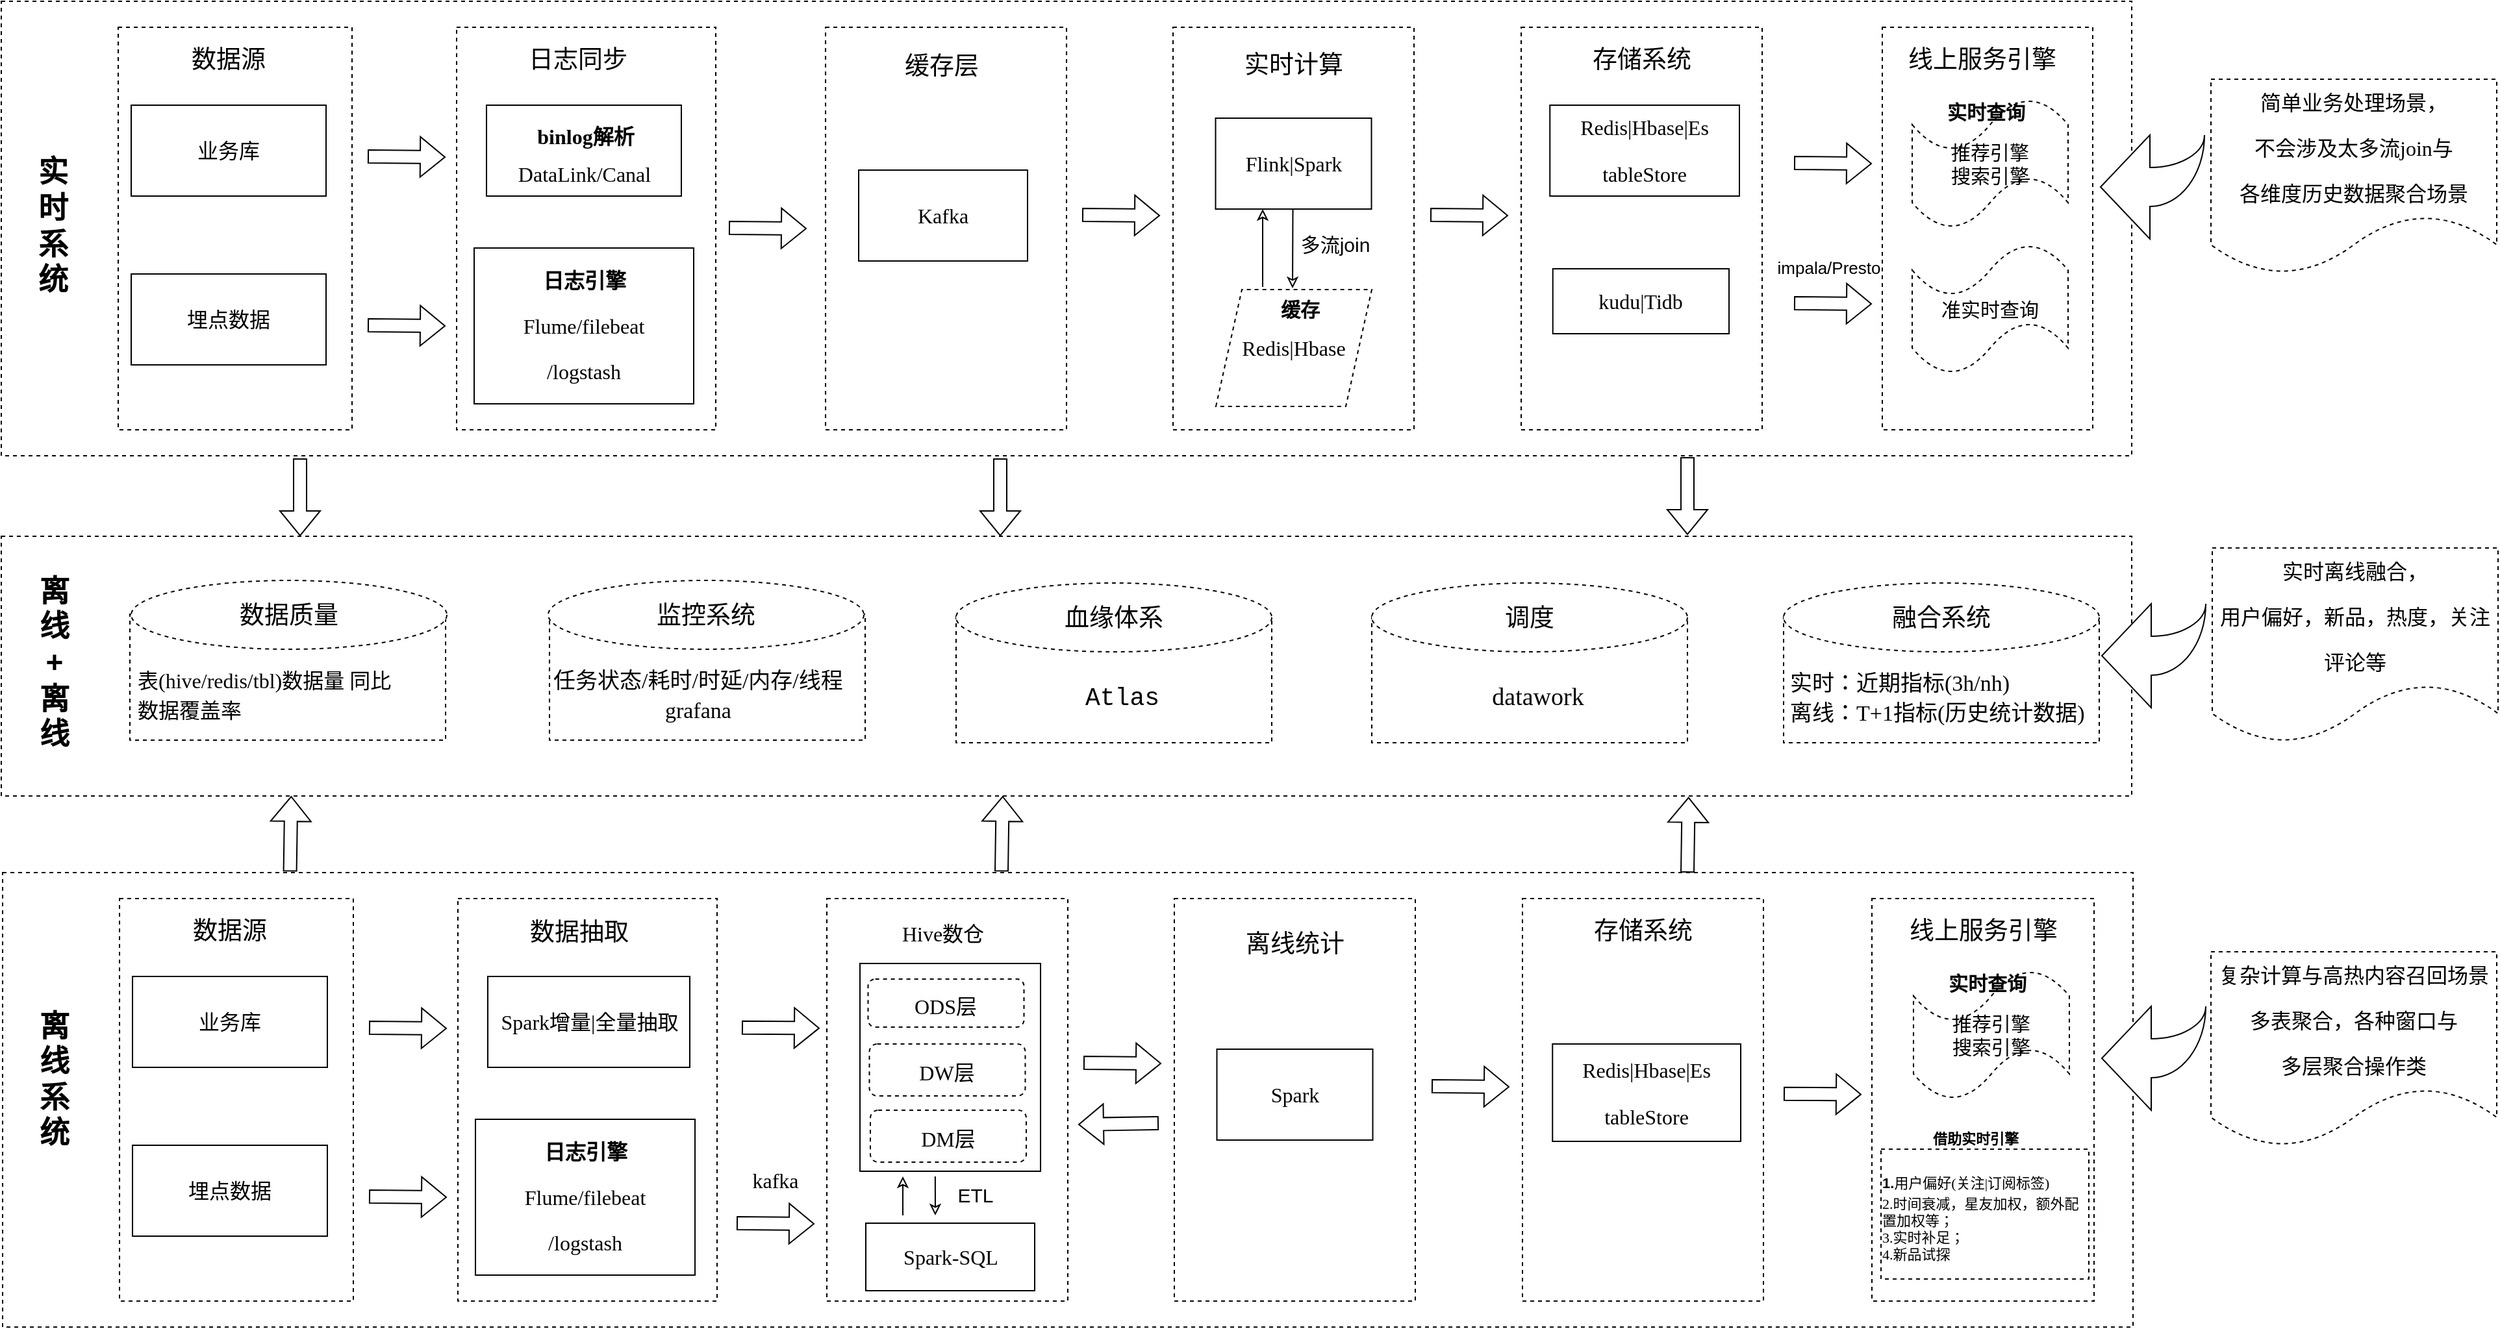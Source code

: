 <mxfile version="16.5.6" type="github">
  <diagram id="tP0htK_A89CHBBAlXfLt" name="Page-1">
    <mxGraphModel dx="1745" dy="1085" grid="1" gridSize="10" guides="1" tooltips="1" connect="1" arrows="1" fold="1" page="1" pageScale="1" pageWidth="2339" pageHeight="3300" background="none" math="0" shadow="0">
      <root>
        <mxCell id="0" />
        <mxCell id="1" parent="0" />
        <mxCell id="vU2qt1rbrAaDwHg2KqTE-142" value="" style="rounded=0;whiteSpace=wrap;html=1;shadow=0;dashed=1;sketch=0;fontFamily=Verdana;fontSize=17;strokeColor=default;" vertex="1" parent="1">
          <mxGeometry x="160" y="642" width="1640" height="200" as="geometry" />
        </mxCell>
        <mxCell id="vU2qt1rbrAaDwHg2KqTE-131" value="" style="rounded=0;whiteSpace=wrap;html=1;shadow=0;dashed=1;sketch=0;fontFamily=Verdana;fontSize=19;strokeColor=default;" vertex="1" parent="1">
          <mxGeometry x="1532" y="704" width="243" height="97" as="geometry" />
        </mxCell>
        <mxCell id="vU2qt1rbrAaDwHg2KqTE-122" value="" style="rounded=0;whiteSpace=wrap;html=1;shadow=0;dashed=1;sketch=0;fontFamily=Verdana;fontSize=11;" vertex="1" parent="1">
          <mxGeometry x="1621" y="1095" width="142" height="130" as="geometry" />
        </mxCell>
        <mxCell id="vU2qt1rbrAaDwHg2KqTE-60" value="" style="rounded=0;whiteSpace=wrap;html=1;shadow=0;dashed=1;sketch=0;fontSize=13;" vertex="1" parent="1">
          <mxGeometry x="160" y="230" width="1640" height="350" as="geometry" />
        </mxCell>
        <mxCell id="vU2qt1rbrAaDwHg2KqTE-56" value="" style="rounded=0;whiteSpace=wrap;html=1;dashed=1;" vertex="1" parent="1">
          <mxGeometry x="1608" y="250" width="162" height="310" as="geometry" />
        </mxCell>
        <mxCell id="vU2qt1rbrAaDwHg2KqTE-27" value="" style="rounded=0;whiteSpace=wrap;html=1;dashed=1;" vertex="1" parent="1">
          <mxGeometry x="1062" y="250" width="185.5" height="310" as="geometry" />
        </mxCell>
        <mxCell id="vU2qt1rbrAaDwHg2KqTE-24" value="" style="rounded=0;whiteSpace=wrap;html=1;dashed=1;" vertex="1" parent="1">
          <mxGeometry x="794.5" y="250" width="185.5" height="310" as="geometry" />
        </mxCell>
        <mxCell id="vU2qt1rbrAaDwHg2KqTE-21" value="" style="rounded=0;whiteSpace=wrap;html=1;dashed=1;" vertex="1" parent="1">
          <mxGeometry x="510.5" y="250" width="199.5" height="310" as="geometry" />
        </mxCell>
        <mxCell id="vU2qt1rbrAaDwHg2KqTE-18" value="" style="rounded=0;whiteSpace=wrap;html=1;dashed=1;" vertex="1" parent="1">
          <mxGeometry x="250" y="250" width="180" height="310" as="geometry" />
        </mxCell>
        <mxCell id="vU2qt1rbrAaDwHg2KqTE-1" value="&lt;pre style=&quot;background-color: rgb(255 , 255 , 255) ; font-family: &amp;#34;menlo&amp;#34; ; font-size: 12pt&quot;&gt;&lt;br&gt;&lt;/pre&gt;&lt;pre style=&quot;background-color: rgb(255 , 255 , 255) ; font-family: &amp;#34;menlo&amp;#34; ; font-size: 12pt&quot;&gt;DataLink/Canal&lt;/pre&gt;" style="rounded=0;whiteSpace=wrap;html=1;" vertex="1" parent="1">
          <mxGeometry x="533.5" y="310" width="150" height="70" as="geometry" />
        </mxCell>
        <mxCell id="vU2qt1rbrAaDwHg2KqTE-3" value="&lt;pre style=&quot;background-color: rgb(255 , 255 , 255) ; font-family: &amp;#34;menlo&amp;#34; ; font-size: 12pt&quot;&gt;Kafka&lt;/pre&gt;" style="rounded=0;whiteSpace=wrap;html=1;" vertex="1" parent="1">
          <mxGeometry x="820" y="360" width="130" height="70" as="geometry" />
        </mxCell>
        <mxCell id="vU2qt1rbrAaDwHg2KqTE-4" value="&lt;pre style=&quot;background-color: rgb(255 , 255 , 255) ; font-family: &amp;#34;menlo&amp;#34; ; font-size: 12pt&quot;&gt;Flink|Spark&lt;/pre&gt;" style="rounded=0;whiteSpace=wrap;html=1;" vertex="1" parent="1">
          <mxGeometry x="1094.75" y="320" width="120" height="70" as="geometry" />
        </mxCell>
        <mxCell id="vU2qt1rbrAaDwHg2KqTE-7" value="" style="shape=flexArrow;endArrow=classic;html=1;rounded=0;" edge="1" parent="1">
          <mxGeometry width="50" height="50" relative="1" as="geometry">
            <mxPoint x="442" y="349.5" as="sourcePoint" />
            <mxPoint x="502" y="350" as="targetPoint" />
          </mxGeometry>
        </mxCell>
        <mxCell id="vU2qt1rbrAaDwHg2KqTE-10" value="&lt;pre style=&quot;background-color: rgb(255 , 255 , 255) ; font-family: &amp;#34;menlo&amp;#34; ; font-size: 12pt&quot;&gt;业务库&lt;/pre&gt;" style="rounded=0;whiteSpace=wrap;html=1;" vertex="1" parent="1">
          <mxGeometry x="260" y="310" width="150" height="70" as="geometry" />
        </mxCell>
        <mxCell id="vU2qt1rbrAaDwHg2KqTE-15" value="&lt;pre style=&quot;background-color: rgb(255 , 255 , 255) ; font-family: &amp;#34;menlo&amp;#34; ; font-size: 12pt&quot;&gt;埋点数据&lt;/pre&gt;" style="rounded=0;whiteSpace=wrap;html=1;" vertex="1" parent="1">
          <mxGeometry x="260" y="440" width="150" height="70" as="geometry" />
        </mxCell>
        <mxCell id="vU2qt1rbrAaDwHg2KqTE-19" value="&lt;pre style=&quot;background-color: rgb(255 , 255 , 255) ; font-family: &amp;#34;menlo&amp;#34; ; font-size: 12pt&quot;&gt;&lt;br&gt;&lt;/pre&gt;&lt;pre style=&quot;background-color: rgb(255 , 255 , 255) ; font-family: &amp;#34;menlo&amp;#34; ; font-size: 12pt&quot;&gt;Flume/filebeat&lt;/pre&gt;&lt;pre style=&quot;background-color: rgb(255 , 255 , 255) ; font-family: &amp;#34;menlo&amp;#34; ; font-size: 12pt&quot;&gt;/logstash&lt;/pre&gt;" style="rounded=0;whiteSpace=wrap;html=1;" vertex="1" parent="1">
          <mxGeometry x="524" y="420" width="169" height="120" as="geometry" />
        </mxCell>
        <mxCell id="vU2qt1rbrAaDwHg2KqTE-20" value="" style="shape=flexArrow;endArrow=classic;html=1;rounded=0;" edge="1" parent="1">
          <mxGeometry width="50" height="50" relative="1" as="geometry">
            <mxPoint x="442" y="479.5" as="sourcePoint" />
            <mxPoint x="502" y="480" as="targetPoint" />
          </mxGeometry>
        </mxCell>
        <mxCell id="vU2qt1rbrAaDwHg2KqTE-22" value="&lt;font style=&quot;font-size: 19px&quot;&gt;数据源&lt;/font&gt;" style="text;html=1;strokeColor=none;fillColor=none;align=center;verticalAlign=middle;whiteSpace=wrap;rounded=0;dashed=1;" vertex="1" parent="1">
          <mxGeometry x="255" y="260" width="160" height="30" as="geometry" />
        </mxCell>
        <mxCell id="vU2qt1rbrAaDwHg2KqTE-23" value="&lt;span style=&quot;font-size: 19px&quot;&gt;日志同步&lt;/span&gt;" style="text;html=1;strokeColor=none;fillColor=none;align=center;verticalAlign=middle;whiteSpace=wrap;rounded=0;dashed=1;" vertex="1" parent="1">
          <mxGeometry x="523.5" y="260" width="160" height="30" as="geometry" />
        </mxCell>
        <mxCell id="vU2qt1rbrAaDwHg2KqTE-25" value="" style="shape=flexArrow;endArrow=classic;html=1;rounded=0;" edge="1" parent="1">
          <mxGeometry width="50" height="50" relative="1" as="geometry">
            <mxPoint x="720" y="404.5" as="sourcePoint" />
            <mxPoint x="780" y="405" as="targetPoint" />
          </mxGeometry>
        </mxCell>
        <mxCell id="vU2qt1rbrAaDwHg2KqTE-26" value="&lt;span style=&quot;font-size: 19px&quot;&gt;缓存层&lt;/span&gt;" style="text;html=1;strokeColor=none;fillColor=none;align=center;verticalAlign=middle;whiteSpace=wrap;rounded=0;dashed=1;" vertex="1" parent="1">
          <mxGeometry x="804" y="265" width="160" height="30" as="geometry" />
        </mxCell>
        <mxCell id="vU2qt1rbrAaDwHg2KqTE-28" value="" style="shape=flexArrow;endArrow=classic;html=1;rounded=0;" edge="1" parent="1">
          <mxGeometry width="50" height="50" relative="1" as="geometry">
            <mxPoint x="992" y="394.5" as="sourcePoint" />
            <mxPoint x="1052" y="395" as="targetPoint" />
          </mxGeometry>
        </mxCell>
        <mxCell id="vU2qt1rbrAaDwHg2KqTE-29" value="&lt;pre style=&quot;background-color: rgb(255 , 255 , 255) ; font-family: &amp;#34;menlo&amp;#34; ; font-size: 12pt&quot;&gt;Redis|Hbase&lt;/pre&gt;" style="shape=parallelogram;perimeter=parallelogramPerimeter;whiteSpace=wrap;html=1;fixedSize=1;dashed=1;fontSize=19;" vertex="1" parent="1">
          <mxGeometry x="1095" y="452" width="120" height="90" as="geometry" />
        </mxCell>
        <mxCell id="vU2qt1rbrAaDwHg2KqTE-30" value="&lt;span style=&quot;font-size: 19px&quot;&gt;实时计算&lt;/span&gt;" style="text;html=1;strokeColor=none;fillColor=none;align=center;verticalAlign=middle;whiteSpace=wrap;rounded=0;dashed=1;" vertex="1" parent="1">
          <mxGeometry x="1075" y="264" width="160" height="30" as="geometry" />
        </mxCell>
        <mxCell id="vU2qt1rbrAaDwHg2KqTE-31" value="&lt;font size=&quot;1&quot;&gt;&lt;b style=&quot;font-size: 15px&quot;&gt;缓存&lt;/b&gt;&lt;/font&gt;" style="text;html=1;strokeColor=none;fillColor=none;align=center;verticalAlign=middle;whiteSpace=wrap;rounded=0;dashed=1;fontSize=19;" vertex="1" parent="1">
          <mxGeometry x="1130" y="452" width="60" height="30" as="geometry" />
        </mxCell>
        <mxCell id="vU2qt1rbrAaDwHg2KqTE-34" value="&lt;pre style=&quot;background-color: rgb(255 , 255 , 255) ; font-family: &amp;#34;menlo&amp;#34; ; font-size: 12pt&quot;&gt;&lt;b&gt;binlog解析&lt;/b&gt;&lt;/pre&gt;" style="text;html=1;strokeColor=none;fillColor=none;align=center;verticalAlign=middle;whiteSpace=wrap;rounded=0;dashed=1;fontSize=19;" vertex="1" parent="1">
          <mxGeometry x="565.25" y="319" width="90" height="30" as="geometry" />
        </mxCell>
        <mxCell id="vU2qt1rbrAaDwHg2KqTE-35" value="&lt;pre style=&quot;background-color: rgb(255 , 255 , 255) ; font-family: &amp;#34;menlo&amp;#34; ; font-size: 12pt&quot;&gt;&lt;pre style=&quot;font-family: &amp;#34;menlo&amp;#34; ; font-size: 12pt&quot;&gt;&lt;b&gt;日志引擎&lt;/b&gt;&lt;/pre&gt;&lt;/pre&gt;" style="text;html=1;strokeColor=none;fillColor=none;align=center;verticalAlign=middle;whiteSpace=wrap;rounded=0;dashed=1;fontSize=19;" vertex="1" parent="1">
          <mxGeometry x="563.5" y="430" width="90" height="30" as="geometry" />
        </mxCell>
        <mxCell id="vU2qt1rbrAaDwHg2KqTE-36" value="" style="endArrow=classic;html=1;rounded=0;fontSize=15;endFill=0;" edge="1" parent="1">
          <mxGeometry width="50" height="50" relative="1" as="geometry">
            <mxPoint x="1131" y="450" as="sourcePoint" />
            <mxPoint x="1131" y="390" as="targetPoint" />
          </mxGeometry>
        </mxCell>
        <mxCell id="vU2qt1rbrAaDwHg2KqTE-37" value="" style="endArrow=classic;html=1;rounded=0;fontSize=15;endFill=0;entryX=0.4;entryY=-0.033;entryDx=0;entryDy=0;entryPerimeter=0;" edge="1" parent="1" target="vU2qt1rbrAaDwHg2KqTE-31">
          <mxGeometry width="50" height="50" relative="1" as="geometry">
            <mxPoint x="1154.25" y="390" as="sourcePoint" />
            <mxPoint x="1154.25" y="440" as="targetPoint" />
          </mxGeometry>
        </mxCell>
        <mxCell id="vU2qt1rbrAaDwHg2KqTE-38" value="&lt;font size=&quot;1&quot;&gt;&lt;span style=&quot;font-size: 15px&quot;&gt;多流join&lt;/span&gt;&lt;/font&gt;" style="text;html=1;strokeColor=none;fillColor=none;align=center;verticalAlign=middle;whiteSpace=wrap;rounded=0;dashed=1;fontSize=19;" vertex="1" parent="1">
          <mxGeometry x="1157" y="402" width="60" height="30" as="geometry" />
        </mxCell>
        <mxCell id="vU2qt1rbrAaDwHg2KqTE-39" value="" style="rounded=0;whiteSpace=wrap;html=1;dashed=1;" vertex="1" parent="1">
          <mxGeometry x="1330" y="250" width="185.5" height="310" as="geometry" />
        </mxCell>
        <mxCell id="vU2qt1rbrAaDwHg2KqTE-40" value="&lt;pre style=&quot;background-color: rgb(255 , 255 , 255) ; font-family: &amp;#34;menlo&amp;#34; ; font-size: 12pt&quot;&gt;&lt;pre style=&quot;font-family: &amp;#34;menlo&amp;#34; ; font-size: 12pt&quot;&gt;Redis|Hbase|Es&lt;/pre&gt;&lt;pre style=&quot;font-family: &amp;#34;menlo&amp;#34; ; font-size: 12pt&quot;&gt;tableStore&lt;/pre&gt;&lt;/pre&gt;" style="rounded=0;whiteSpace=wrap;html=1;" vertex="1" parent="1">
          <mxGeometry x="1352.13" y="310" width="145.87" height="70" as="geometry" />
        </mxCell>
        <mxCell id="vU2qt1rbrAaDwHg2KqTE-41" value="" style="shape=flexArrow;endArrow=classic;html=1;rounded=0;" edge="1" parent="1">
          <mxGeometry width="50" height="50" relative="1" as="geometry">
            <mxPoint x="1260" y="394.5" as="sourcePoint" />
            <mxPoint x="1320" y="395" as="targetPoint" />
          </mxGeometry>
        </mxCell>
        <mxCell id="vU2qt1rbrAaDwHg2KqTE-43" value="&lt;span style=&quot;font-size: 19px&quot;&gt;存储系统&lt;/span&gt;" style="text;html=1;strokeColor=none;fillColor=none;align=center;verticalAlign=middle;whiteSpace=wrap;rounded=0;dashed=1;" vertex="1" parent="1">
          <mxGeometry x="1343" y="260" width="160" height="30" as="geometry" />
        </mxCell>
        <mxCell id="vU2qt1rbrAaDwHg2KqTE-48" value="&lt;pre style=&quot;background-color: rgb(255 , 255 , 255) ; font-family: &amp;#34;menlo&amp;#34; ; font-size: 12pt&quot;&gt;&lt;pre style=&quot;font-family: &amp;#34;menlo&amp;#34; ; font-size: 12pt&quot;&gt;kudu|Tidb&lt;/pre&gt;&lt;/pre&gt;" style="rounded=0;whiteSpace=wrap;html=1;" vertex="1" parent="1">
          <mxGeometry x="1354.37" y="436" width="135.63" height="50" as="geometry" />
        </mxCell>
        <mxCell id="vU2qt1rbrAaDwHg2KqTE-49" value="" style="shape=flexArrow;endArrow=classic;html=1;rounded=0;" edge="1" parent="1">
          <mxGeometry width="50" height="50" relative="1" as="geometry">
            <mxPoint x="1540" y="354.5" as="sourcePoint" />
            <mxPoint x="1600" y="355" as="targetPoint" />
          </mxGeometry>
        </mxCell>
        <mxCell id="vU2qt1rbrAaDwHg2KqTE-50" value="推荐引擎&lt;br&gt;搜索引擎" style="shape=tape;whiteSpace=wrap;html=1;rounded=1;dashed=1;fontSize=15;" vertex="1" parent="1">
          <mxGeometry x="1631" y="305" width="120" height="100" as="geometry" />
        </mxCell>
        <mxCell id="vU2qt1rbrAaDwHg2KqTE-51" value="" style="shape=flexArrow;endArrow=classic;html=1;rounded=0;" edge="1" parent="1">
          <mxGeometry width="50" height="50" relative="1" as="geometry">
            <mxPoint x="1540" y="462.5" as="sourcePoint" />
            <mxPoint x="1600" y="463" as="targetPoint" />
          </mxGeometry>
        </mxCell>
        <mxCell id="vU2qt1rbrAaDwHg2KqTE-52" value="准实时查询" style="shape=tape;whiteSpace=wrap;html=1;rounded=1;dashed=1;fontSize=15;" vertex="1" parent="1">
          <mxGeometry x="1631" y="417" width="120" height="100" as="geometry" />
        </mxCell>
        <mxCell id="vU2qt1rbrAaDwHg2KqTE-53" value="&lt;font size=&quot;1&quot;&gt;&lt;b style=&quot;font-size: 15px&quot;&gt;实时查询&lt;/b&gt;&lt;/font&gt;" style="text;html=1;strokeColor=none;fillColor=none;align=center;verticalAlign=middle;whiteSpace=wrap;rounded=0;dashed=1;fontSize=19;" vertex="1" parent="1">
          <mxGeometry x="1653" y="300" width="70" height="30" as="geometry" />
        </mxCell>
        <mxCell id="vU2qt1rbrAaDwHg2KqTE-54" value="&lt;font size=&quot;1&quot;&gt;&lt;span style=&quot;font-size: 13px&quot;&gt;impala/Presto&lt;/span&gt;&lt;/font&gt;" style="text;html=1;strokeColor=none;fillColor=none;align=center;verticalAlign=middle;whiteSpace=wrap;rounded=0;dashed=1;fontSize=19;" vertex="1" parent="1">
          <mxGeometry x="1532" y="419" width="70" height="30" as="geometry" />
        </mxCell>
        <mxCell id="vU2qt1rbrAaDwHg2KqTE-57" value="&lt;span style=&quot;font-size: 19px&quot;&gt;线上服务引擎&lt;/span&gt;" style="text;html=1;strokeColor=none;fillColor=none;align=center;verticalAlign=middle;whiteSpace=wrap;rounded=0;dashed=1;" vertex="1" parent="1">
          <mxGeometry x="1605" y="260" width="160" height="30" as="geometry" />
        </mxCell>
        <mxCell id="vU2qt1rbrAaDwHg2KqTE-58" value="&lt;pre style=&quot;background-color: rgb(255 , 255 , 255) ; font-family: &amp;#34;menlo&amp;#34; ; font-size: 12pt&quot;&gt;简单业务处理场景，&lt;/pre&gt;&lt;pre style=&quot;background-color: rgb(255 , 255 , 255) ; font-family: &amp;#34;menlo&amp;#34; ; font-size: 12pt&quot;&gt;不会涉及太多流join与&lt;/pre&gt;&lt;pre style=&quot;background-color: rgb(255 , 255 , 255) ; font-family: &amp;#34;menlo&amp;#34; ; font-size: 12pt&quot;&gt;各维度历史数据聚合场景&lt;/pre&gt;" style="shape=document;whiteSpace=wrap;html=1;boundedLbl=1;rounded=1;dashed=1;fontSize=13;" vertex="1" parent="1">
          <mxGeometry x="1861" y="290" width="220" height="150" as="geometry" />
        </mxCell>
        <mxCell id="vU2qt1rbrAaDwHg2KqTE-59" value="" style="html=1;shadow=0;dashed=0;align=center;verticalAlign=middle;shape=mxgraph.arrows2.jumpInArrow;dy=15;dx=38;arrowHead=80;rounded=1;fontSize=13;rotation=-180;sketch=0;" vertex="1" parent="1">
          <mxGeometry x="1776" y="333" width="80" height="80" as="geometry" />
        </mxCell>
        <mxCell id="vU2qt1rbrAaDwHg2KqTE-61" value="&lt;font style=&quot;font-size: 23px&quot;&gt;&lt;b&gt;实&lt;br&gt;时&lt;br&gt;系统&lt;br&gt;&lt;/b&gt;&lt;/font&gt;" style="text;html=1;strokeColor=none;fillColor=none;align=center;verticalAlign=middle;whiteSpace=wrap;rounded=0;shadow=0;dashed=1;sketch=0;fontSize=13;" vertex="1" parent="1">
          <mxGeometry x="180" y="313" width="40" height="180" as="geometry" />
        </mxCell>
        <mxCell id="vU2qt1rbrAaDwHg2KqTE-62" value="" style="rounded=0;whiteSpace=wrap;html=1;shadow=0;dashed=1;sketch=0;fontSize=13;" vertex="1" parent="1">
          <mxGeometry x="161" y="901" width="1640" height="350" as="geometry" />
        </mxCell>
        <mxCell id="vU2qt1rbrAaDwHg2KqTE-63" value="" style="rounded=0;whiteSpace=wrap;html=1;dashed=1;" vertex="1" parent="1">
          <mxGeometry x="1600" y="921" width="171" height="310" as="geometry" />
        </mxCell>
        <mxCell id="vU2qt1rbrAaDwHg2KqTE-64" value="" style="rounded=0;whiteSpace=wrap;html=1;dashed=1;" vertex="1" parent="1">
          <mxGeometry x="1063" y="921" width="185.5" height="310" as="geometry" />
        </mxCell>
        <mxCell id="vU2qt1rbrAaDwHg2KqTE-65" value="" style="rounded=0;whiteSpace=wrap;html=1;dashed=1;" vertex="1" parent="1">
          <mxGeometry x="795.5" y="921" width="185.5" height="310" as="geometry" />
        </mxCell>
        <mxCell id="vU2qt1rbrAaDwHg2KqTE-66" value="" style="rounded=0;whiteSpace=wrap;html=1;dashed=1;" vertex="1" parent="1">
          <mxGeometry x="511.5" y="921" width="199.5" height="310" as="geometry" />
        </mxCell>
        <mxCell id="vU2qt1rbrAaDwHg2KqTE-67" value="" style="rounded=0;whiteSpace=wrap;html=1;dashed=1;" vertex="1" parent="1">
          <mxGeometry x="251" y="921" width="180" height="310" as="geometry" />
        </mxCell>
        <mxCell id="vU2qt1rbrAaDwHg2KqTE-68" value="&lt;pre style=&quot;background-color: rgb(255 , 255 , 255) ; font-family: &amp;#34;menlo&amp;#34; ; font-size: 12pt&quot;&gt;Spark增量|全量抽取&lt;/pre&gt;" style="rounded=0;whiteSpace=wrap;html=1;" vertex="1" parent="1">
          <mxGeometry x="534.5" y="981" width="155.5" height="70" as="geometry" />
        </mxCell>
        <mxCell id="vU2qt1rbrAaDwHg2KqTE-69" value="&lt;pre style=&quot;background-color: rgb(255 , 255 , 255) ; font-family: &amp;#34;menlo&amp;#34; ; font-size: 12pt&quot;&gt;&lt;pre style=&quot;font-family: &amp;#34;menlo&amp;#34; ; font-size: 12pt&quot;&gt;&lt;br&gt;&lt;/pre&gt;&lt;/pre&gt;" style="rounded=0;whiteSpace=wrap;html=1;" vertex="1" parent="1">
          <mxGeometry x="821" y="971" width="139" height="160" as="geometry" />
        </mxCell>
        <mxCell id="vU2qt1rbrAaDwHg2KqTE-70" value="&lt;pre style=&quot;background-color: rgb(255 , 255 , 255) ; font-family: &amp;#34;menlo&amp;#34; ; font-size: 12pt&quot;&gt;Spark&lt;/pre&gt;" style="rounded=0;whiteSpace=wrap;html=1;" vertex="1" parent="1">
          <mxGeometry x="1095.75" y="1037" width="120" height="70" as="geometry" />
        </mxCell>
        <mxCell id="vU2qt1rbrAaDwHg2KqTE-71" value="" style="shape=flexArrow;endArrow=classic;html=1;rounded=0;" edge="1" parent="1">
          <mxGeometry width="50" height="50" relative="1" as="geometry">
            <mxPoint x="443" y="1020.5" as="sourcePoint" />
            <mxPoint x="503" y="1021" as="targetPoint" />
          </mxGeometry>
        </mxCell>
        <mxCell id="vU2qt1rbrAaDwHg2KqTE-72" value="&lt;pre style=&quot;background-color: rgb(255 , 255 , 255) ; font-family: &amp;#34;menlo&amp;#34; ; font-size: 12pt&quot;&gt;业务库&lt;/pre&gt;" style="rounded=0;whiteSpace=wrap;html=1;" vertex="1" parent="1">
          <mxGeometry x="261" y="981" width="150" height="70" as="geometry" />
        </mxCell>
        <mxCell id="vU2qt1rbrAaDwHg2KqTE-73" value="&lt;pre style=&quot;background-color: rgb(255 , 255 , 255) ; font-family: &amp;#34;menlo&amp;#34; ; font-size: 12pt&quot;&gt;埋点数据&lt;/pre&gt;" style="rounded=0;whiteSpace=wrap;html=1;" vertex="1" parent="1">
          <mxGeometry x="261" y="1111" width="150" height="70" as="geometry" />
        </mxCell>
        <mxCell id="vU2qt1rbrAaDwHg2KqTE-74" value="&lt;pre style=&quot;background-color: rgb(255 , 255 , 255) ; font-family: &amp;#34;menlo&amp;#34; ; font-size: 12pt&quot;&gt;&lt;br&gt;&lt;/pre&gt;&lt;pre style=&quot;background-color: rgb(255 , 255 , 255) ; font-family: &amp;#34;menlo&amp;#34; ; font-size: 12pt&quot;&gt;Flume/filebeat&lt;/pre&gt;&lt;pre style=&quot;background-color: rgb(255 , 255 , 255) ; font-family: &amp;#34;menlo&amp;#34; ; font-size: 12pt&quot;&gt;/logstash&lt;/pre&gt;" style="rounded=0;whiteSpace=wrap;html=1;" vertex="1" parent="1">
          <mxGeometry x="525" y="1091" width="169" height="120" as="geometry" />
        </mxCell>
        <mxCell id="vU2qt1rbrAaDwHg2KqTE-75" value="" style="shape=flexArrow;endArrow=classic;html=1;rounded=0;" edge="1" parent="1">
          <mxGeometry width="50" height="50" relative="1" as="geometry">
            <mxPoint x="443" y="1150.5" as="sourcePoint" />
            <mxPoint x="503" y="1151" as="targetPoint" />
          </mxGeometry>
        </mxCell>
        <mxCell id="vU2qt1rbrAaDwHg2KqTE-76" value="&lt;font style=&quot;font-size: 19px&quot;&gt;数据源&lt;/font&gt;" style="text;html=1;strokeColor=none;fillColor=none;align=center;verticalAlign=middle;whiteSpace=wrap;rounded=0;dashed=1;" vertex="1" parent="1">
          <mxGeometry x="256" y="931" width="160" height="30" as="geometry" />
        </mxCell>
        <mxCell id="vU2qt1rbrAaDwHg2KqTE-77" value="&lt;span style=&quot;font-size: 19px&quot;&gt;数据抽取&lt;/span&gt;" style="text;html=1;strokeColor=none;fillColor=none;align=center;verticalAlign=middle;whiteSpace=wrap;rounded=0;dashed=1;" vertex="1" parent="1">
          <mxGeometry x="524.5" y="932" width="160" height="30" as="geometry" />
        </mxCell>
        <mxCell id="vU2qt1rbrAaDwHg2KqTE-78" value="" style="shape=flexArrow;endArrow=classic;html=1;rounded=0;" edge="1" parent="1">
          <mxGeometry width="50" height="50" relative="1" as="geometry">
            <mxPoint x="730" y="1020.33" as="sourcePoint" />
            <mxPoint x="790" y="1020.83" as="targetPoint" />
          </mxGeometry>
        </mxCell>
        <mxCell id="vU2qt1rbrAaDwHg2KqTE-79" value="&lt;pre style=&quot;font-size: 12pt ; font-family: &amp;#34;menlo&amp;#34;&quot;&gt;Hive数仓&lt;/pre&gt;" style="text;html=1;strokeColor=none;fillColor=none;align=center;verticalAlign=middle;whiteSpace=wrap;rounded=0;dashed=1;" vertex="1" parent="1">
          <mxGeometry x="805" y="933" width="160" height="30" as="geometry" />
        </mxCell>
        <mxCell id="vU2qt1rbrAaDwHg2KqTE-80" value="" style="shape=flexArrow;endArrow=classic;html=1;rounded=0;" edge="1" parent="1">
          <mxGeometry width="50" height="50" relative="1" as="geometry">
            <mxPoint x="993" y="1047.5" as="sourcePoint" />
            <mxPoint x="1053" y="1048" as="targetPoint" />
          </mxGeometry>
        </mxCell>
        <mxCell id="vU2qt1rbrAaDwHg2KqTE-82" value="&lt;span style=&quot;font-size: 19px&quot;&gt;离线统计&lt;/span&gt;" style="text;html=1;strokeColor=none;fillColor=none;align=center;verticalAlign=middle;whiteSpace=wrap;rounded=0;dashed=1;" vertex="1" parent="1">
          <mxGeometry x="1076" y="941" width="160" height="30" as="geometry" />
        </mxCell>
        <mxCell id="vU2qt1rbrAaDwHg2KqTE-85" value="&lt;pre style=&quot;background-color: rgb(255 , 255 , 255) ; font-family: &amp;#34;menlo&amp;#34; ; font-size: 12pt&quot;&gt;&lt;pre style=&quot;font-family: &amp;#34;menlo&amp;#34; ; font-size: 12pt&quot;&gt;&lt;b&gt;日志引擎&lt;/b&gt;&lt;/pre&gt;&lt;/pre&gt;" style="text;html=1;strokeColor=none;fillColor=none;align=center;verticalAlign=middle;whiteSpace=wrap;rounded=0;dashed=1;fontSize=19;" vertex="1" parent="1">
          <mxGeometry x="564.5" y="1101" width="90" height="30" as="geometry" />
        </mxCell>
        <mxCell id="vU2qt1rbrAaDwHg2KqTE-89" value="" style="rounded=0;whiteSpace=wrap;html=1;dashed=1;" vertex="1" parent="1">
          <mxGeometry x="1331" y="921" width="185.5" height="310" as="geometry" />
        </mxCell>
        <mxCell id="vU2qt1rbrAaDwHg2KqTE-90" value="&lt;pre style=&quot;background-color: rgb(255 , 255 , 255) ; font-family: &amp;#34;menlo&amp;#34; ; font-size: 12pt&quot;&gt;&lt;pre style=&quot;font-family: &amp;#34;menlo&amp;#34; ; font-size: 12pt&quot;&gt;Redis|Hbase|Es&lt;/pre&gt;&lt;pre style=&quot;font-family: &amp;#34;menlo&amp;#34; ; font-size: 12pt&quot;&gt;tableStore&lt;/pre&gt;&lt;/pre&gt;" style="rounded=0;whiteSpace=wrap;html=1;" vertex="1" parent="1">
          <mxGeometry x="1354.13" y="1033" width="144.87" height="75" as="geometry" />
        </mxCell>
        <mxCell id="vU2qt1rbrAaDwHg2KqTE-91" value="" style="shape=flexArrow;endArrow=classic;html=1;rounded=0;" edge="1" parent="1">
          <mxGeometry width="50" height="50" relative="1" as="geometry">
            <mxPoint x="1261" y="1065.5" as="sourcePoint" />
            <mxPoint x="1321" y="1066" as="targetPoint" />
          </mxGeometry>
        </mxCell>
        <mxCell id="vU2qt1rbrAaDwHg2KqTE-92" value="&lt;span style=&quot;font-size: 19px&quot;&gt;存储系统&lt;/span&gt;" style="text;html=1;strokeColor=none;fillColor=none;align=center;verticalAlign=middle;whiteSpace=wrap;rounded=0;dashed=1;" vertex="1" parent="1">
          <mxGeometry x="1344" y="931" width="160" height="30" as="geometry" />
        </mxCell>
        <mxCell id="vU2qt1rbrAaDwHg2KqTE-94" value="" style="shape=flexArrow;endArrow=classic;html=1;rounded=0;" edge="1" parent="1">
          <mxGeometry width="50" height="50" relative="1" as="geometry">
            <mxPoint x="1532" y="1071.33" as="sourcePoint" />
            <mxPoint x="1592" y="1071.83" as="targetPoint" />
          </mxGeometry>
        </mxCell>
        <mxCell id="vU2qt1rbrAaDwHg2KqTE-95" value="推荐引擎&lt;br&gt;搜索引擎" style="shape=tape;whiteSpace=wrap;html=1;rounded=1;dashed=1;fontSize=15;" vertex="1" parent="1">
          <mxGeometry x="1632" y="976" width="120" height="100" as="geometry" />
        </mxCell>
        <mxCell id="vU2qt1rbrAaDwHg2KqTE-98" value="&lt;font size=&quot;1&quot;&gt;&lt;b style=&quot;font-size: 15px&quot;&gt;实时查询&lt;/b&gt;&lt;/font&gt;" style="text;html=1;strokeColor=none;fillColor=none;align=center;verticalAlign=middle;whiteSpace=wrap;rounded=0;dashed=1;fontSize=19;" vertex="1" parent="1">
          <mxGeometry x="1654" y="971" width="70" height="30" as="geometry" />
        </mxCell>
        <mxCell id="vU2qt1rbrAaDwHg2KqTE-100" value="&lt;span style=&quot;font-size: 19px&quot;&gt;线上服务引擎&lt;/span&gt;" style="text;html=1;strokeColor=none;fillColor=none;align=center;verticalAlign=middle;whiteSpace=wrap;rounded=0;dashed=1;" vertex="1" parent="1">
          <mxGeometry x="1606" y="931" width="160" height="30" as="geometry" />
        </mxCell>
        <mxCell id="vU2qt1rbrAaDwHg2KqTE-102" value="" style="html=1;shadow=0;dashed=0;align=center;verticalAlign=middle;shape=mxgraph.arrows2.jumpInArrow;dy=15;dx=38;arrowHead=80;rounded=1;fontSize=13;rotation=-180;sketch=0;" vertex="1" parent="1">
          <mxGeometry x="1777" y="1004" width="80" height="80" as="geometry" />
        </mxCell>
        <mxCell id="vU2qt1rbrAaDwHg2KqTE-103" value="&lt;font style=&quot;font-size: 23px&quot;&gt;&lt;b&gt;离线&lt;br&gt;系统&lt;br&gt;&lt;br&gt;&lt;/b&gt;&lt;/font&gt;" style="text;html=1;strokeColor=none;fillColor=none;align=center;verticalAlign=middle;whiteSpace=wrap;rounded=0;shadow=0;dashed=1;sketch=0;fontSize=13;" vertex="1" parent="1">
          <mxGeometry x="181" y="984" width="40" height="180" as="geometry" />
        </mxCell>
        <mxCell id="vU2qt1rbrAaDwHg2KqTE-104" value="" style="shape=flexArrow;endArrow=classic;html=1;rounded=0;" edge="1" parent="1">
          <mxGeometry width="50" height="50" relative="1" as="geometry">
            <mxPoint x="726" y="1171" as="sourcePoint" />
            <mxPoint x="786" y="1171.5" as="targetPoint" />
          </mxGeometry>
        </mxCell>
        <mxCell id="vU2qt1rbrAaDwHg2KqTE-105" value="&lt;pre style=&quot;background-color: rgb(255 , 255 , 255) ; font-family: &amp;#34;menlo&amp;#34; ; font-size: 12pt&quot;&gt;&lt;pre style=&quot;font-family: &amp;#34;menlo&amp;#34; ; font-size: 12pt&quot;&gt;kafka&lt;/pre&gt;&lt;/pre&gt;" style="text;html=1;strokeColor=none;fillColor=none;align=center;verticalAlign=middle;whiteSpace=wrap;rounded=0;dashed=1;fontSize=19;" vertex="1" parent="1">
          <mxGeometry x="711" y="1123" width="90" height="30" as="geometry" />
        </mxCell>
        <mxCell id="vU2qt1rbrAaDwHg2KqTE-108" value="&lt;pre style=&quot;background-color: rgb(255 , 255 , 255) ; font-family: &amp;#34;menlo&amp;#34; ; font-size: 12pt&quot;&gt;Spark-SQL&lt;/pre&gt;" style="rounded=0;whiteSpace=wrap;html=1;" vertex="1" parent="1">
          <mxGeometry x="825.5" y="1171" width="130" height="52" as="geometry" />
        </mxCell>
        <mxCell id="vU2qt1rbrAaDwHg2KqTE-109" value="&lt;font style=&quot;font-size: 16px&quot;&gt;ODS层&lt;/font&gt;" style="rounded=1;whiteSpace=wrap;html=1;shadow=0;dashed=1;sketch=0;fontFamily=Verdana;fontSize=23;" vertex="1" parent="1">
          <mxGeometry x="827.25" y="983" width="120" height="37" as="geometry" />
        </mxCell>
        <mxCell id="vU2qt1rbrAaDwHg2KqTE-110" value="&lt;span style=&quot;font-size: 16px&quot;&gt;DW层&lt;/span&gt;" style="rounded=1;whiteSpace=wrap;html=1;shadow=0;dashed=1;sketch=0;fontFamily=Verdana;fontSize=23;" vertex="1" parent="1">
          <mxGeometry x="828.25" y="1033" width="120" height="40" as="geometry" />
        </mxCell>
        <mxCell id="vU2qt1rbrAaDwHg2KqTE-111" value="&lt;span style=&quot;font-size: 16px&quot;&gt;DM层&lt;/span&gt;" style="rounded=1;whiteSpace=wrap;html=1;shadow=0;dashed=1;sketch=0;fontFamily=Verdana;fontSize=23;" vertex="1" parent="1">
          <mxGeometry x="829" y="1084" width="120" height="40" as="geometry" />
        </mxCell>
        <mxCell id="vU2qt1rbrAaDwHg2KqTE-113" value="" style="endArrow=classic;html=1;rounded=0;fontSize=15;endFill=0;" edge="1" parent="1">
          <mxGeometry width="50" height="50" relative="1" as="geometry">
            <mxPoint x="854" y="1165" as="sourcePoint" />
            <mxPoint x="854" y="1135" as="targetPoint" />
          </mxGeometry>
        </mxCell>
        <mxCell id="vU2qt1rbrAaDwHg2KqTE-114" value="&lt;font size=&quot;1&quot;&gt;&lt;span style=&quot;font-size: 15px&quot;&gt;ETL&lt;/span&gt;&lt;/font&gt;" style="text;html=1;strokeColor=none;fillColor=none;align=center;verticalAlign=middle;whiteSpace=wrap;rounded=0;dashed=1;fontSize=19;" vertex="1" parent="1">
          <mxGeometry x="880" y="1134" width="60" height="30" as="geometry" />
        </mxCell>
        <mxCell id="vU2qt1rbrAaDwHg2KqTE-117" value="" style="endArrow=classic;html=1;rounded=0;fontSize=15;endFill=0;" edge="1" parent="1">
          <mxGeometry width="50" height="50" relative="1" as="geometry">
            <mxPoint x="878.92" y="1135" as="sourcePoint" />
            <mxPoint x="879" y="1165" as="targetPoint" />
          </mxGeometry>
        </mxCell>
        <mxCell id="vU2qt1rbrAaDwHg2KqTE-119" value="" style="shape=flexArrow;endArrow=classic;html=1;rounded=0;fontFamily=Verdana;fontSize=16;" edge="1" parent="1">
          <mxGeometry width="50" height="50" relative="1" as="geometry">
            <mxPoint x="390" y="582" as="sourcePoint" />
            <mxPoint x="390" y="642" as="targetPoint" />
          </mxGeometry>
        </mxCell>
        <mxCell id="vU2qt1rbrAaDwHg2KqTE-121" value="&lt;div style=&quot;text-align: left&quot;&gt;&lt;b style=&quot;font-size: 11px&quot;&gt;1.&lt;/b&gt;&lt;span style=&quot;font-size: 11px ; background-color: rgb(255 , 255 , 255) ; font-family: &amp;#34;menlo&amp;#34;&quot;&gt;用户偏好(关注|订阅标签)&lt;/span&gt;&lt;/div&gt;&lt;font style=&quot;font-size: 11px&quot;&gt;&lt;div style=&quot;text-align: left&quot;&gt;&lt;span style=&quot;background-color: rgb(255 , 255 , 255) ; font-family: &amp;#34;menlo&amp;#34;&quot;&gt;2.时间衰减，星友加权，额外配置加权等；&lt;/span&gt;&lt;/div&gt;&lt;div style=&quot;text-align: left&quot;&gt;&lt;span style=&quot;background-color: rgb(255 , 255 , 255) ; font-family: &amp;#34;menlo&amp;#34;&quot;&gt;3.实时补足；&lt;/span&gt;&lt;/div&gt;&lt;div style=&quot;text-align: left&quot;&gt;&lt;span style=&quot;background-color: rgb(255 , 255 , 255) ; font-family: &amp;#34;menlo&amp;#34;&quot;&gt;4.新品试探&lt;/span&gt;&lt;/div&gt;&lt;/font&gt;" style="text;html=1;strokeColor=default;fillColor=none;align=center;verticalAlign=middle;whiteSpace=wrap;rounded=0;dashed=1;fontSize=19;" vertex="1" parent="1">
          <mxGeometry x="1607" y="1114" width="160" height="100" as="geometry" />
        </mxCell>
        <mxCell id="vU2qt1rbrAaDwHg2KqTE-123" value="&lt;b&gt;借助实时引擎&lt;/b&gt;" style="text;html=1;strokeColor=none;fillColor=none;align=center;verticalAlign=middle;whiteSpace=wrap;rounded=0;shadow=0;dashed=1;sketch=0;fontFamily=Verdana;fontSize=11;" vertex="1" parent="1">
          <mxGeometry x="1640" y="1091" width="80" height="30" as="geometry" />
        </mxCell>
        <mxCell id="vU2qt1rbrAaDwHg2KqTE-124" value="&lt;pre style=&quot;background-color: rgb(255 , 255 , 255) ; font-family: &amp;#34;menlo&amp;#34; ; font-size: 12pt&quot;&gt;&lt;pre style=&quot;font-family: &amp;#34;menlo&amp;#34; ; font-size: 12pt&quot;&gt;&lt;span style=&quot;font-size: 12pt&quot;&gt;复杂计算与高热内容召回场景&lt;/span&gt;&lt;/pre&gt;&lt;pre style=&quot;font-family: &amp;#34;menlo&amp;#34; ; font-size: 12pt&quot;&gt;&lt;pre style=&quot;font-family: &amp;#34;menlo&amp;#34; ; font-size: 12pt&quot;&gt;多表聚合，各种窗口与&lt;/pre&gt;&lt;pre style=&quot;font-family: &amp;#34;menlo&amp;#34; ; font-size: 12pt&quot;&gt;多层聚合操作类&lt;/pre&gt;&lt;/pre&gt;&lt;/pre&gt;" style="shape=document;whiteSpace=wrap;html=1;boundedLbl=1;rounded=1;dashed=1;fontSize=13;align=center;" vertex="1" parent="1">
          <mxGeometry x="1861" y="962" width="220" height="150" as="geometry" />
        </mxCell>
        <mxCell id="vU2qt1rbrAaDwHg2KqTE-127" value="" style="shape=flexArrow;endArrow=classic;html=1;rounded=0;" edge="1" parent="1">
          <mxGeometry width="50" height="50" relative="1" as="geometry">
            <mxPoint x="1051" y="1094.0" as="sourcePoint" />
            <mxPoint x="989" y="1095" as="targetPoint" />
          </mxGeometry>
        </mxCell>
        <mxCell id="vU2qt1rbrAaDwHg2KqTE-130" value="&lt;font style=&quot;font-size: 19px&quot;&gt;融合系统&lt;/font&gt;" style="ellipse;whiteSpace=wrap;html=1;rounded=1;shadow=0;dashed=1;sketch=0;fontFamily=Verdana;fontSize=11;strokeColor=default;" vertex="1" parent="1">
          <mxGeometry x="1532" y="678" width="243" height="53" as="geometry" />
        </mxCell>
        <mxCell id="vU2qt1rbrAaDwHg2KqTE-132" value="&lt;font style=&quot;font-size: 17px&quot;&gt;实时：近期指标(3h/nh)&lt;br&gt;离线：T+1指标(历史统计数据)&lt;/font&gt;" style="text;html=1;strokeColor=none;fillColor=none;align=left;verticalAlign=middle;whiteSpace=wrap;rounded=0;shadow=0;dashed=1;sketch=0;fontFamily=Verdana;fontSize=19;" vertex="1" parent="1">
          <mxGeometry x="1535" y="741" width="240" height="50" as="geometry" />
        </mxCell>
        <mxCell id="vU2qt1rbrAaDwHg2KqTE-133" value="" style="rounded=0;whiteSpace=wrap;html=1;shadow=0;dashed=1;sketch=0;fontFamily=Verdana;fontSize=19;strokeColor=default;" vertex="1" parent="1">
          <mxGeometry x="582" y="702" width="243" height="97" as="geometry" />
        </mxCell>
        <mxCell id="vU2qt1rbrAaDwHg2KqTE-134" value="&lt;font style=&quot;font-size: 19px&quot;&gt;监控系统&lt;/font&gt;" style="ellipse;whiteSpace=wrap;html=1;rounded=1;shadow=0;dashed=1;sketch=0;fontFamily=Verdana;fontSize=11;strokeColor=default;" vertex="1" parent="1">
          <mxGeometry x="581" y="676" width="243" height="53" as="geometry" />
        </mxCell>
        <mxCell id="vU2qt1rbrAaDwHg2KqTE-135" value="&lt;div style=&quot;text-align: center&quot;&gt;&lt;span style=&quot;font-size: 17px&quot;&gt;任务状态/耗时/时延/内存/线程&lt;/span&gt;&lt;/div&gt;&lt;font&gt;&lt;div style=&quot;text-align: center&quot;&gt;&lt;span style=&quot;font-size: 17px&quot;&gt;grafana&lt;/span&gt;&lt;/div&gt;&lt;/font&gt;" style="text;html=1;strokeColor=none;fillColor=none;align=left;verticalAlign=middle;whiteSpace=wrap;rounded=0;shadow=0;dashed=1;sketch=0;fontFamily=Verdana;fontSize=19;" vertex="1" parent="1">
          <mxGeometry x="583" y="739" width="240" height="50" as="geometry" />
        </mxCell>
        <mxCell id="vU2qt1rbrAaDwHg2KqTE-136" value="" style="rounded=0;whiteSpace=wrap;html=1;shadow=0;dashed=1;sketch=0;fontFamily=Verdana;fontSize=19;strokeColor=default;" vertex="1" parent="1">
          <mxGeometry x="259" y="702" width="243" height="97" as="geometry" />
        </mxCell>
        <mxCell id="vU2qt1rbrAaDwHg2KqTE-137" value="&lt;font style=&quot;font-size: 19px&quot;&gt;数据质量&lt;/font&gt;" style="ellipse;whiteSpace=wrap;html=1;rounded=1;shadow=0;dashed=1;sketch=0;fontFamily=Verdana;fontSize=11;strokeColor=default;" vertex="1" parent="1">
          <mxGeometry x="260" y="676" width="243" height="53" as="geometry" />
        </mxCell>
        <mxCell id="vU2qt1rbrAaDwHg2KqTE-138" value="&lt;font style=&quot;font-size: 16px&quot;&gt;表(hive/redis/tbl)数据量 同比&lt;br&gt;数据覆盖率&lt;br&gt;&lt;/font&gt;" style="text;html=1;strokeColor=none;fillColor=none;align=left;verticalAlign=middle;whiteSpace=wrap;rounded=0;shadow=0;dashed=1;sketch=0;fontFamily=Verdana;fontSize=19;" vertex="1" parent="1">
          <mxGeometry x="263" y="739" width="240" height="50" as="geometry" />
        </mxCell>
        <mxCell id="vU2qt1rbrAaDwHg2KqTE-139" value="" style="rounded=0;whiteSpace=wrap;html=1;shadow=0;dashed=1;sketch=0;fontFamily=Verdana;fontSize=19;strokeColor=default;" vertex="1" parent="1">
          <mxGeometry x="1215" y="704" width="243" height="97" as="geometry" />
        </mxCell>
        <mxCell id="vU2qt1rbrAaDwHg2KqTE-140" value="&lt;font style=&quot;font-size: 19px&quot;&gt;调度&lt;/font&gt;" style="ellipse;whiteSpace=wrap;html=1;rounded=1;shadow=0;dashed=1;sketch=0;fontFamily=Verdana;fontSize=11;strokeColor=default;" vertex="1" parent="1">
          <mxGeometry x="1215" y="678" width="243" height="53" as="geometry" />
        </mxCell>
        <mxCell id="vU2qt1rbrAaDwHg2KqTE-141" value="&lt;div&gt;&lt;span&gt;&lt;font style=&quot;font-size: 19px&quot;&gt;datawork&lt;/font&gt;&lt;/span&gt;&lt;/div&gt;" style="text;html=1;strokeColor=none;fillColor=none;align=center;verticalAlign=middle;whiteSpace=wrap;rounded=0;shadow=0;dashed=1;sketch=0;fontFamily=Verdana;fontSize=19;" vertex="1" parent="1">
          <mxGeometry x="1223" y="741" width="240" height="50" as="geometry" />
        </mxCell>
        <mxCell id="vU2qt1rbrAaDwHg2KqTE-143" value="&lt;font style=&quot;font-size: 23px&quot;&gt;&lt;b&gt;离线&lt;br&gt;+&lt;br&gt;离线&lt;br&gt;&lt;br&gt;&lt;/b&gt;&lt;/font&gt;" style="text;html=1;strokeColor=none;fillColor=none;align=center;verticalAlign=middle;whiteSpace=wrap;rounded=0;shadow=0;dashed=1;sketch=0;fontSize=13;" vertex="1" parent="1">
          <mxGeometry x="181" y="662.5" width="40" height="180" as="geometry" />
        </mxCell>
        <mxCell id="vU2qt1rbrAaDwHg2KqTE-144" value="" style="rounded=0;whiteSpace=wrap;html=1;shadow=0;dashed=1;sketch=0;fontFamily=Verdana;fontSize=19;strokeColor=default;" vertex="1" parent="1">
          <mxGeometry x="895" y="704" width="243" height="97" as="geometry" />
        </mxCell>
        <mxCell id="vU2qt1rbrAaDwHg2KqTE-145" value="&lt;font style=&quot;font-size: 19px&quot;&gt;血缘体系&lt;/font&gt;" style="ellipse;whiteSpace=wrap;html=1;rounded=1;shadow=0;dashed=1;sketch=0;fontFamily=Verdana;fontSize=11;strokeColor=default;" vertex="1" parent="1">
          <mxGeometry x="895" y="678" width="243" height="53" as="geometry" />
        </mxCell>
        <mxCell id="vU2qt1rbrAaDwHg2KqTE-146" value="&lt;font size=&quot;1&quot;&gt;&lt;div style=&quot;background-color: rgb(255 , 255 , 255) ; font-family: &amp;#34;menlo&amp;#34; , &amp;#34;monaco&amp;#34; , &amp;#34;courier new&amp;#34; , monospace ; line-height: 24px ; font-size: 19px&quot;&gt;Atlas&lt;/div&gt;&lt;/font&gt;" style="text;html=1;strokeColor=none;fillColor=none;align=center;verticalAlign=middle;whiteSpace=wrap;rounded=0;shadow=0;dashed=1;sketch=0;fontFamily=Verdana;fontSize=19;" vertex="1" parent="1">
          <mxGeometry x="903" y="741" width="240" height="50" as="geometry" />
        </mxCell>
        <mxCell id="vU2qt1rbrAaDwHg2KqTE-147" value="" style="shape=flexArrow;endArrow=classic;html=1;rounded=0;fontFamily=Verdana;fontSize=16;entryX=0.792;entryY=1.004;entryDx=0;entryDy=0;entryPerimeter=0;" edge="1" parent="1" target="vU2qt1rbrAaDwHg2KqTE-142">
          <mxGeometry width="50" height="50" relative="1" as="geometry">
            <mxPoint x="1458" y="901" as="sourcePoint" />
            <mxPoint x="1458" y="848.5" as="targetPoint" />
          </mxGeometry>
        </mxCell>
        <mxCell id="vU2qt1rbrAaDwHg2KqTE-148" value="" style="shape=flexArrow;endArrow=classic;html=1;rounded=0;fontFamily=Verdana;fontSize=16;" edge="1" parent="1">
          <mxGeometry width="50" height="50" relative="1" as="geometry">
            <mxPoint x="929" y="582" as="sourcePoint" />
            <mxPoint x="929" y="642" as="targetPoint" />
          </mxGeometry>
        </mxCell>
        <mxCell id="vU2qt1rbrAaDwHg2KqTE-149" value="" style="shape=flexArrow;endArrow=classic;html=1;rounded=0;fontFamily=Verdana;fontSize=16;" edge="1" parent="1">
          <mxGeometry width="50" height="50" relative="1" as="geometry">
            <mxPoint x="1458" y="581" as="sourcePoint" />
            <mxPoint x="1458" y="641" as="targetPoint" />
          </mxGeometry>
        </mxCell>
        <mxCell id="vU2qt1rbrAaDwHg2KqTE-150" value="" style="shape=flexArrow;endArrow=classic;html=1;rounded=0;fontFamily=Verdana;fontSize=16;entryX=0.792;entryY=1.004;entryDx=0;entryDy=0;entryPerimeter=0;" edge="1" parent="1">
          <mxGeometry width="50" height="50" relative="1" as="geometry">
            <mxPoint x="382.29" y="900.2" as="sourcePoint" />
            <mxPoint x="383.17" y="842.0" as="targetPoint" />
          </mxGeometry>
        </mxCell>
        <mxCell id="vU2qt1rbrAaDwHg2KqTE-151" value="" style="shape=flexArrow;endArrow=classic;html=1;rounded=0;fontFamily=Verdana;fontSize=16;entryX=0.792;entryY=1.004;entryDx=0;entryDy=0;entryPerimeter=0;" edge="1" parent="1">
          <mxGeometry width="50" height="50" relative="1" as="geometry">
            <mxPoint x="930" y="900.2" as="sourcePoint" />
            <mxPoint x="930.88" y="842.0" as="targetPoint" />
          </mxGeometry>
        </mxCell>
        <mxCell id="vU2qt1rbrAaDwHg2KqTE-152" value="&lt;pre style=&quot;background-color: rgb(255 , 255 , 255) ; font-family: &amp;#34;menlo&amp;#34; ; font-size: 12pt&quot;&gt;实时离线融合，&lt;/pre&gt;&lt;pre style=&quot;background-color: rgb(255 , 255 , 255) ; font-family: &amp;#34;menlo&amp;#34; ; font-size: 12pt&quot;&gt;用户偏好，新品，热度，关注&lt;/pre&gt;&lt;pre style=&quot;background-color: rgb(255 , 255 , 255) ; font-family: &amp;#34;menlo&amp;#34; ; font-size: 12pt&quot;&gt;评论等&lt;/pre&gt;" style="shape=document;whiteSpace=wrap;html=1;boundedLbl=1;rounded=1;dashed=1;fontSize=13;" vertex="1" parent="1">
          <mxGeometry x="1862" y="651" width="220" height="150" as="geometry" />
        </mxCell>
        <mxCell id="vU2qt1rbrAaDwHg2KqTE-153" value="" style="html=1;shadow=0;dashed=0;align=center;verticalAlign=middle;shape=mxgraph.arrows2.jumpInArrow;dy=15;dx=38;arrowHead=80;rounded=1;fontSize=13;rotation=-180;sketch=0;" vertex="1" parent="1">
          <mxGeometry x="1777" y="694" width="80" height="80" as="geometry" />
        </mxCell>
      </root>
    </mxGraphModel>
  </diagram>
</mxfile>
